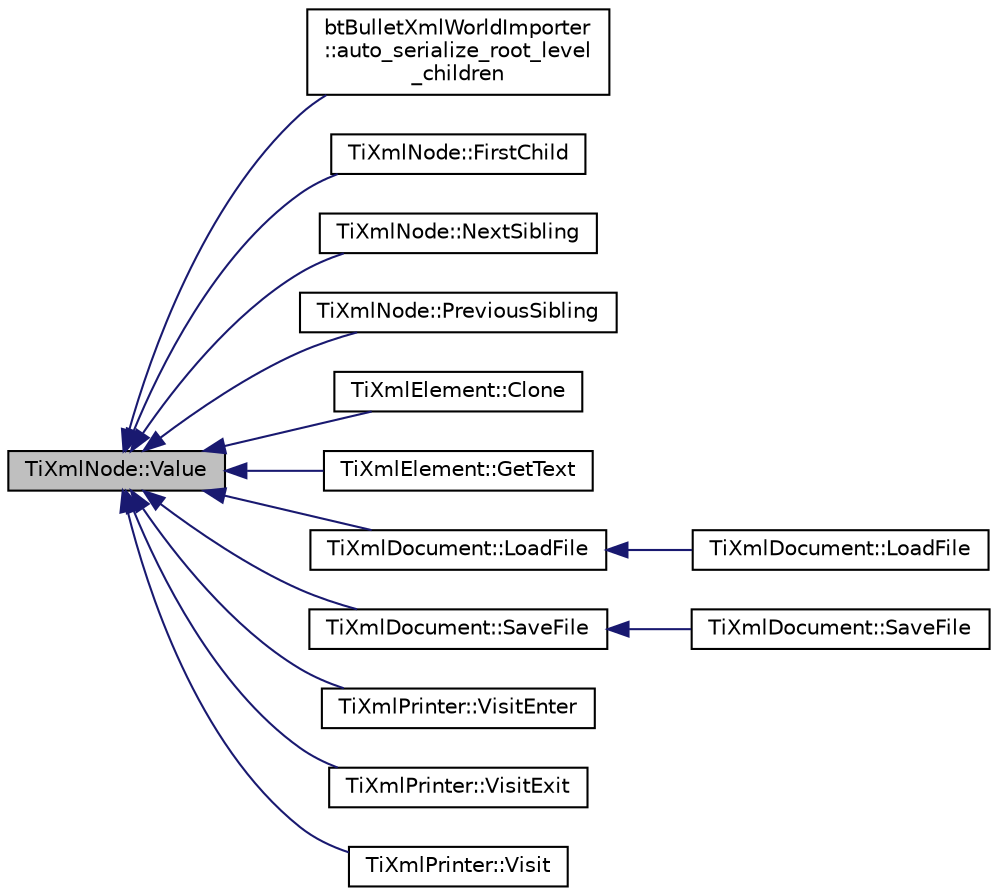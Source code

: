 digraph "TiXmlNode::Value"
{
  edge [fontname="Helvetica",fontsize="10",labelfontname="Helvetica",labelfontsize="10"];
  node [fontname="Helvetica",fontsize="10",shape=record];
  rankdir="LR";
  Node1 [label="TiXmlNode::Value",height=0.2,width=0.4,color="black", fillcolor="grey75", style="filled", fontcolor="black"];
  Node1 -> Node2 [dir="back",color="midnightblue",fontsize="10",style="solid",fontname="Helvetica"];
  Node2 [label="btBulletXmlWorldImporter\l::auto_serialize_root_level\l_children",height=0.2,width=0.4,color="black", fillcolor="white", style="filled",URL="$classbt_bullet_xml_world_importer.html#ad30fee668904a6305512d32a28f15a12"];
  Node1 -> Node3 [dir="back",color="midnightblue",fontsize="10",style="solid",fontname="Helvetica"];
  Node3 [label="TiXmlNode::FirstChild",height=0.2,width=0.4,color="black", fillcolor="white", style="filled",URL="$class_ti_xml_node.html#ab5f722624113c8203227de4f56576d31"];
  Node1 -> Node4 [dir="back",color="midnightblue",fontsize="10",style="solid",fontname="Helvetica"];
  Node4 [label="TiXmlNode::NextSibling",height=0.2,width=0.4,color="black", fillcolor="white", style="filled",URL="$class_ti_xml_node.html#acaf9dc17531ac041f602f9ad579573ea",tooltip="Navigate to a sibling node with the given &#39;value&#39;. "];
  Node1 -> Node5 [dir="back",color="midnightblue",fontsize="10",style="solid",fontname="Helvetica"];
  Node5 [label="TiXmlNode::PreviousSibling",height=0.2,width=0.4,color="black", fillcolor="white", style="filled",URL="$class_ti_xml_node.html#abbb3b8c1f38fa7b9e52d584a4aeca795",tooltip="Navigate to a sibling node. "];
  Node1 -> Node6 [dir="back",color="midnightblue",fontsize="10",style="solid",fontname="Helvetica"];
  Node6 [label="TiXmlElement::Clone",height=0.2,width=0.4,color="black", fillcolor="white", style="filled",URL="$class_ti_xml_element.html#a13f6df105ebb1e8dc636e75cc883be32",tooltip="Creates a new Element and returns it - the returned element is a copy. "];
  Node1 -> Node7 [dir="back",color="midnightblue",fontsize="10",style="solid",fontname="Helvetica"];
  Node7 [label="TiXmlElement::GetText",height=0.2,width=0.4,color="black", fillcolor="white", style="filled",URL="$class_ti_xml_element.html#aa6dedd8a146acf3b1bc0903deb2d411a"];
  Node1 -> Node8 [dir="back",color="midnightblue",fontsize="10",style="solid",fontname="Helvetica"];
  Node8 [label="TiXmlDocument::LoadFile",height=0.2,width=0.4,color="black", fillcolor="white", style="filled",URL="$class_ti_xml_document.html#a4c852a889c02cf251117fd1d9fe1845f"];
  Node8 -> Node9 [dir="back",color="midnightblue",fontsize="10",style="solid",fontname="Helvetica"];
  Node9 [label="TiXmlDocument::LoadFile",height=0.2,width=0.4,color="black", fillcolor="white", style="filled",URL="$class_ti_xml_document.html#a879cdf5e981b8b2d2ef82f2546dd28fb",tooltip="Load a file using the given filename. Returns true if successful. "];
  Node1 -> Node10 [dir="back",color="midnightblue",fontsize="10",style="solid",fontname="Helvetica"];
  Node10 [label="TiXmlDocument::SaveFile",height=0.2,width=0.4,color="black", fillcolor="white", style="filled",URL="$class_ti_xml_document.html#a21c0aeb0d0a720169ad4ac89523ebe93",tooltip="Save a file using the current document value. Returns true if successful. "];
  Node10 -> Node11 [dir="back",color="midnightblue",fontsize="10",style="solid",fontname="Helvetica"];
  Node11 [label="TiXmlDocument::SaveFile",height=0.2,width=0.4,color="black", fillcolor="white", style="filled",URL="$class_ti_xml_document.html#ae869f5ebf7fc54c4a1d737fb4689fd44",tooltip="Save a file using the given filename. Returns true if successful. "];
  Node1 -> Node12 [dir="back",color="midnightblue",fontsize="10",style="solid",fontname="Helvetica"];
  Node12 [label="TiXmlPrinter::VisitEnter",height=0.2,width=0.4,color="black", fillcolor="white", style="filled",URL="$class_ti_xml_printer.html#a6dccaf5ee4979f13877690afe28721e8",tooltip="Visit an element. "];
  Node1 -> Node13 [dir="back",color="midnightblue",fontsize="10",style="solid",fontname="Helvetica"];
  Node13 [label="TiXmlPrinter::VisitExit",height=0.2,width=0.4,color="black", fillcolor="white", style="filled",URL="$class_ti_xml_printer.html#ae6a1df8271df4bf62d7873c38e34aa69",tooltip="Visit an element. "];
  Node1 -> Node14 [dir="back",color="midnightblue",fontsize="10",style="solid",fontname="Helvetica"];
  Node14 [label="TiXmlPrinter::Visit",height=0.2,width=0.4,color="black", fillcolor="white", style="filled",URL="$class_ti_xml_printer.html#a0857c5d32c59b9a257f9a49cb9411df5",tooltip="Visit a text node. "];
}
